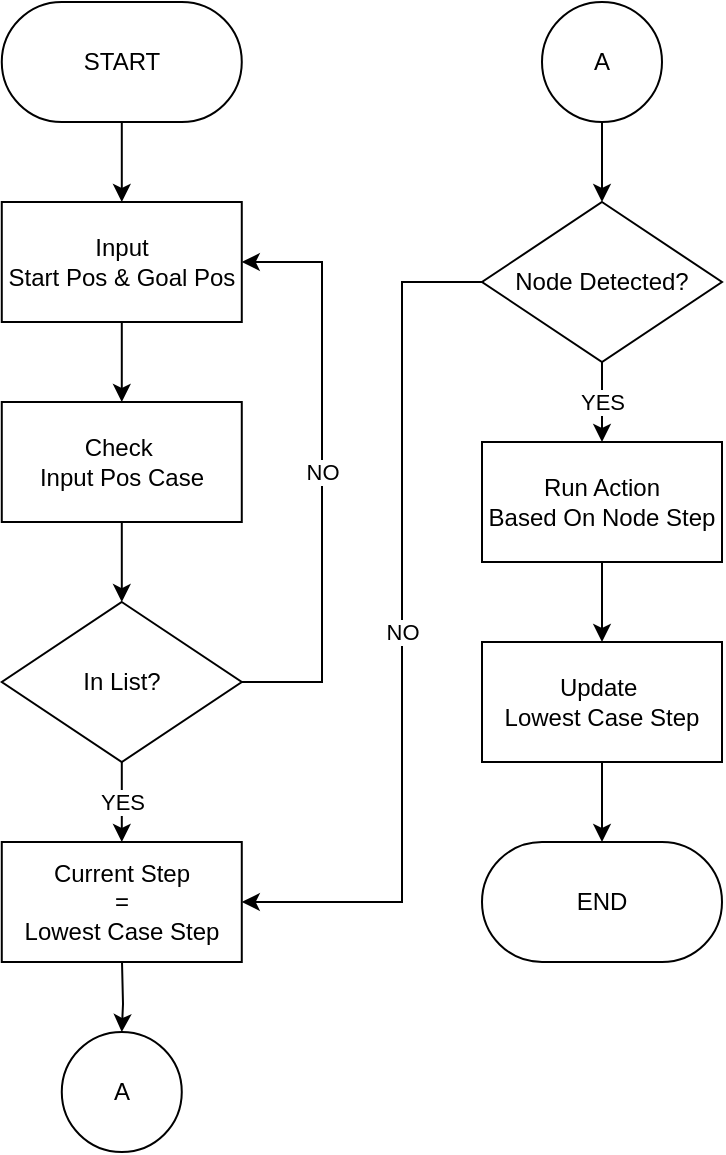 <mxfile version="24.5.3" type="device" pages="3">
  <diagram name="Pre-Defined" id="M_Dg_Hl4N40tTsCYzD3Z">
    <mxGraphModel dx="1050" dy="621" grid="1" gridSize="10" guides="1" tooltips="1" connect="1" arrows="1" fold="1" page="1" pageScale="1" pageWidth="827" pageHeight="1169" math="0" shadow="0">
      <root>
        <mxCell id="0" />
        <mxCell id="1" parent="0" />
        <mxCell id="yGsbC3HAZAz5ThFg-4j8-13" value="" style="edgeStyle=orthogonalEdgeStyle;rounded=0;orthogonalLoop=1;jettySize=auto;html=1;" parent="1" source="yGsbC3HAZAz5ThFg-4j8-1" target="yGsbC3HAZAz5ThFg-4j8-12" edge="1">
          <mxGeometry relative="1" as="geometry" />
        </mxCell>
        <mxCell id="yGsbC3HAZAz5ThFg-4j8-1" value="START" style="rounded=1;whiteSpace=wrap;html=1;arcSize=50;" parent="1" vertex="1">
          <mxGeometry x="59.89" y="40" width="120" height="60" as="geometry" />
        </mxCell>
        <mxCell id="yGsbC3HAZAz5ThFg-4j8-74" value="" style="edgeStyle=orthogonalEdgeStyle;rounded=0;orthogonalLoop=1;jettySize=auto;html=1;" parent="1" source="yGsbC3HAZAz5ThFg-4j8-12" edge="1">
          <mxGeometry relative="1" as="geometry">
            <mxPoint x="119.89" y="240" as="targetPoint" />
          </mxGeometry>
        </mxCell>
        <mxCell id="yGsbC3HAZAz5ThFg-4j8-12" value="&lt;div&gt;Input&lt;/div&gt;&lt;div&gt;Start Pos &amp;amp; Goal Pos&lt;/div&gt;" style="rounded=0;whiteSpace=wrap;html=1;" parent="1" vertex="1">
          <mxGeometry x="59.89" y="140" width="120" height="60" as="geometry" />
        </mxCell>
        <mxCell id="mcKPmb5OlfNPne75FtM5-3" value="" style="edgeStyle=orthogonalEdgeStyle;rounded=0;orthogonalLoop=1;jettySize=auto;html=1;" parent="1" source="mcKPmb5OlfNPne75FtM5-1" target="mcKPmb5OlfNPne75FtM5-2" edge="1">
          <mxGeometry relative="1" as="geometry" />
        </mxCell>
        <mxCell id="mcKPmb5OlfNPne75FtM5-1" value="Check&amp;nbsp;&lt;div&gt;Input Pos&amp;nbsp;&lt;span style=&quot;background-color: initial;&quot;&gt;Case&lt;/span&gt;&lt;/div&gt;" style="rounded=0;whiteSpace=wrap;html=1;" parent="1" vertex="1">
          <mxGeometry x="59.89" y="240" width="120" height="60" as="geometry" />
        </mxCell>
        <mxCell id="mcKPmb5OlfNPne75FtM5-4" style="edgeStyle=orthogonalEdgeStyle;rounded=0;orthogonalLoop=1;jettySize=auto;html=1;exitX=1;exitY=0.5;exitDx=0;exitDy=0;entryX=1;entryY=0.5;entryDx=0;entryDy=0;" parent="1" source="mcKPmb5OlfNPne75FtM5-2" target="yGsbC3HAZAz5ThFg-4j8-12" edge="1">
          <mxGeometry relative="1" as="geometry">
            <Array as="points">
              <mxPoint x="220" y="380" />
              <mxPoint x="220" y="170" />
            </Array>
          </mxGeometry>
        </mxCell>
        <mxCell id="mcKPmb5OlfNPne75FtM5-5" value="NO" style="edgeLabel;html=1;align=center;verticalAlign=middle;resizable=0;points=[];" parent="mcKPmb5OlfNPne75FtM5-4" vertex="1" connectable="0">
          <mxGeometry relative="1" as="geometry">
            <mxPoint as="offset" />
          </mxGeometry>
        </mxCell>
        <mxCell id="KMRg-9kwcJFbLdYACh29-2" value="" style="edgeStyle=orthogonalEdgeStyle;rounded=0;orthogonalLoop=1;jettySize=auto;html=1;" parent="1" source="mcKPmb5OlfNPne75FtM5-2" target="KMRg-9kwcJFbLdYACh29-1" edge="1">
          <mxGeometry relative="1" as="geometry" />
        </mxCell>
        <mxCell id="KMRg-9kwcJFbLdYACh29-3" value="YES" style="edgeLabel;html=1;align=center;verticalAlign=middle;resizable=0;points=[];" parent="KMRg-9kwcJFbLdYACh29-2" vertex="1" connectable="0">
          <mxGeometry relative="1" as="geometry">
            <mxPoint as="offset" />
          </mxGeometry>
        </mxCell>
        <mxCell id="mcKPmb5OlfNPne75FtM5-2" value="In List?" style="rhombus;whiteSpace=wrap;html=1;" parent="1" vertex="1">
          <mxGeometry x="59.89" y="340" width="120" height="80" as="geometry" />
        </mxCell>
        <mxCell id="KMRg-9kwcJFbLdYACh29-1" value="Current Step&lt;div&gt;=&lt;/div&gt;&lt;div&gt;Lowest Case Step&lt;/div&gt;" style="rounded=0;whiteSpace=wrap;html=1;" parent="1" vertex="1">
          <mxGeometry x="59.89" y="460" width="120" height="60" as="geometry" />
        </mxCell>
        <mxCell id="KMRg-9kwcJFbLdYACh29-7" value="" style="edgeStyle=orthogonalEdgeStyle;rounded=0;orthogonalLoop=1;jettySize=auto;html=1;" parent="1" source="KMRg-9kwcJFbLdYACh29-4" target="KMRg-9kwcJFbLdYACh29-6" edge="1">
          <mxGeometry relative="1" as="geometry" />
        </mxCell>
        <mxCell id="KMRg-9kwcJFbLdYACh29-12" value="YES" style="edgeLabel;html=1;align=center;verticalAlign=middle;resizable=0;points=[];" parent="KMRg-9kwcJFbLdYACh29-7" vertex="1" connectable="0">
          <mxGeometry relative="1" as="geometry">
            <mxPoint as="offset" />
          </mxGeometry>
        </mxCell>
        <mxCell id="SHKEwAtNZ25gQnIsJjFQ-5" style="edgeStyle=orthogonalEdgeStyle;rounded=0;orthogonalLoop=1;jettySize=auto;html=1;exitX=0;exitY=0.5;exitDx=0;exitDy=0;entryX=1;entryY=0.5;entryDx=0;entryDy=0;" parent="1" source="KMRg-9kwcJFbLdYACh29-4" target="KMRg-9kwcJFbLdYACh29-1" edge="1">
          <mxGeometry relative="1" as="geometry">
            <Array as="points">
              <mxPoint x="260" y="180" />
              <mxPoint x="260" y="490" />
            </Array>
          </mxGeometry>
        </mxCell>
        <mxCell id="SHKEwAtNZ25gQnIsJjFQ-6" value="NO" style="edgeLabel;html=1;align=center;verticalAlign=middle;resizable=0;points=[];" parent="SHKEwAtNZ25gQnIsJjFQ-5" vertex="1" connectable="0">
          <mxGeometry relative="1" as="geometry">
            <mxPoint as="offset" />
          </mxGeometry>
        </mxCell>
        <mxCell id="KMRg-9kwcJFbLdYACh29-4" value="Node Detected?" style="rhombus;whiteSpace=wrap;html=1;" parent="1" vertex="1">
          <mxGeometry x="300" y="140" width="120" height="80" as="geometry" />
        </mxCell>
        <mxCell id="KMRg-9kwcJFbLdYACh29-14" value="" style="edgeStyle=orthogonalEdgeStyle;rounded=0;orthogonalLoop=1;jettySize=auto;html=1;" parent="1" source="KMRg-9kwcJFbLdYACh29-6" target="KMRg-9kwcJFbLdYACh29-13" edge="1">
          <mxGeometry relative="1" as="geometry" />
        </mxCell>
        <mxCell id="KMRg-9kwcJFbLdYACh29-6" value="Run Action&lt;div&gt;Based On Node Step&lt;/div&gt;" style="rounded=0;whiteSpace=wrap;html=1;" parent="1" vertex="1">
          <mxGeometry x="300" y="260" width="120" height="60" as="geometry" />
        </mxCell>
        <mxCell id="KMRg-9kwcJFbLdYACh29-8" value="END" style="rounded=1;whiteSpace=wrap;html=1;arcSize=50;" parent="1" vertex="1">
          <mxGeometry x="300" y="460" width="120" height="60" as="geometry" />
        </mxCell>
        <mxCell id="KMRg-9kwcJFbLdYACh29-15" value="" style="edgeStyle=orthogonalEdgeStyle;rounded=0;orthogonalLoop=1;jettySize=auto;html=1;" parent="1" source="KMRg-9kwcJFbLdYACh29-13" target="KMRg-9kwcJFbLdYACh29-8" edge="1">
          <mxGeometry relative="1" as="geometry" />
        </mxCell>
        <mxCell id="KMRg-9kwcJFbLdYACh29-13" value="Update&amp;nbsp;&lt;div&gt;Lowest Case Step&lt;/div&gt;" style="rounded=0;whiteSpace=wrap;html=1;" parent="1" vertex="1">
          <mxGeometry x="300" y="360" width="120" height="60" as="geometry" />
        </mxCell>
        <mxCell id="SHKEwAtNZ25gQnIsJjFQ-4" value="" style="edgeStyle=orthogonalEdgeStyle;rounded=0;orthogonalLoop=1;jettySize=auto;html=1;" parent="1" source="SHKEwAtNZ25gQnIsJjFQ-3" target="KMRg-9kwcJFbLdYACh29-4" edge="1">
          <mxGeometry relative="1" as="geometry" />
        </mxCell>
        <mxCell id="SHKEwAtNZ25gQnIsJjFQ-3" value="A" style="ellipse;whiteSpace=wrap;html=1;aspect=fixed;" parent="1" vertex="1">
          <mxGeometry x="330" y="40" width="60" height="60" as="geometry" />
        </mxCell>
        <mxCell id="K0Nfz62r7lxUL9WkLojA-1" value="" style="edgeStyle=orthogonalEdgeStyle;rounded=0;orthogonalLoop=1;jettySize=auto;html=1;" edge="1" parent="1" target="K0Nfz62r7lxUL9WkLojA-2">
          <mxGeometry relative="1" as="geometry">
            <mxPoint x="120" y="520" as="sourcePoint" />
          </mxGeometry>
        </mxCell>
        <mxCell id="K0Nfz62r7lxUL9WkLojA-2" value="A" style="ellipse;whiteSpace=wrap;html=1;aspect=fixed;" vertex="1" parent="1">
          <mxGeometry x="89.89" y="555" width="60" height="60" as="geometry" />
        </mxCell>
      </root>
    </mxGraphModel>
  </diagram>
  <diagram id="IhWzG82RIrBp1Hgf_Ff1" name="A-Star">
    <mxGraphModel dx="1615" dy="955" grid="1" gridSize="10" guides="1" tooltips="1" connect="1" arrows="1" fold="1" page="1" pageScale="1" pageWidth="827" pageHeight="1169" math="0" shadow="0">
      <root>
        <mxCell id="0" />
        <mxCell id="1" parent="0" />
        <mxCell id="gPKu4K0AsjVyodWeJ9hG-2" value="" style="edgeStyle=orthogonalEdgeStyle;rounded=0;orthogonalLoop=1;jettySize=auto;html=1;" parent="1" source="G1gPuIpmcnZ2OMcCnhgF-1" target="G1gPuIpmcnZ2OMcCnhgF-3" edge="1">
          <mxGeometry relative="1" as="geometry" />
        </mxCell>
        <mxCell id="G1gPuIpmcnZ2OMcCnhgF-1" value="START" style="rounded=1;whiteSpace=wrap;html=1;arcSize=50;" parent="1" vertex="1">
          <mxGeometry x="40" y="40" width="120" height="60" as="geometry" />
        </mxCell>
        <mxCell id="i7jJ2a15KPPNlSAv9nUm-30" value="" style="edgeStyle=orthogonalEdgeStyle;rounded=0;orthogonalLoop=1;jettySize=auto;html=1;" parent="1" source="G1gPuIpmcnZ2OMcCnhgF-3" target="i7jJ2a15KPPNlSAv9nUm-29" edge="1">
          <mxGeometry relative="1" as="geometry" />
        </mxCell>
        <mxCell id="G1gPuIpmcnZ2OMcCnhgF-3" value="Read Input Pos &amp;amp; Goal Pos" style="rounded=0;whiteSpace=wrap;html=1;" parent="1" vertex="1">
          <mxGeometry x="40" y="140" width="120" height="60" as="geometry" />
        </mxCell>
        <mxCell id="gPKu4K0AsjVyodWeJ9hG-6" value="" style="edgeStyle=orthogonalEdgeStyle;rounded=0;orthogonalLoop=1;jettySize=auto;html=1;" parent="1" source="gPKu4K0AsjVyodWeJ9hG-1" target="gPKu4K0AsjVyodWeJ9hG-5" edge="1">
          <mxGeometry relative="1" as="geometry" />
        </mxCell>
        <mxCell id="gPKu4K0AsjVyodWeJ9hG-1" value="Check Current Cell&lt;div&gt;Neighbors&lt;/div&gt;" style="rounded=0;whiteSpace=wrap;html=1;" parent="1" vertex="1">
          <mxGeometry x="300" y="140" width="120" height="60" as="geometry" />
        </mxCell>
        <mxCell id="gPKu4K0AsjVyodWeJ9hG-12" value="" style="edgeStyle=orthogonalEdgeStyle;rounded=0;orthogonalLoop=1;jettySize=auto;html=1;" parent="1" source="gPKu4K0AsjVyodWeJ9hG-5" target="gPKu4K0AsjVyodWeJ9hG-10" edge="1">
          <mxGeometry relative="1" as="geometry" />
        </mxCell>
        <mxCell id="i7jJ2a15KPPNlSAv9nUm-3" value="YES" style="edgeLabel;html=1;align=center;verticalAlign=middle;resizable=0;points=[];" parent="gPKu4K0AsjVyodWeJ9hG-12" vertex="1" connectable="0">
          <mxGeometry relative="1" as="geometry">
            <mxPoint y="-4" as="offset" />
          </mxGeometry>
        </mxCell>
        <mxCell id="i7jJ2a15KPPNlSAv9nUm-1" style="edgeStyle=orthogonalEdgeStyle;rounded=0;orthogonalLoop=1;jettySize=auto;html=1;exitX=1;exitY=0.5;exitDx=0;exitDy=0;entryX=0;entryY=0.5;entryDx=0;entryDy=0;" parent="1" source="gPKu4K0AsjVyodWeJ9hG-5" target="gPKu4K0AsjVyodWeJ9hG-18" edge="1">
          <mxGeometry relative="1" as="geometry" />
        </mxCell>
        <mxCell id="i7jJ2a15KPPNlSAv9nUm-2" value="NO" style="edgeLabel;html=1;align=center;verticalAlign=middle;resizable=0;points=[];" parent="i7jJ2a15KPPNlSAv9nUm-1" vertex="1" connectable="0">
          <mxGeometry relative="1" as="geometry">
            <mxPoint as="offset" />
          </mxGeometry>
        </mxCell>
        <mxCell id="gPKu4K0AsjVyodWeJ9hG-5" value="Free Cells?" style="rhombus;whiteSpace=wrap;html=1;" parent="1" vertex="1">
          <mxGeometry x="300" y="240" width="120" height="80" as="geometry" />
        </mxCell>
        <mxCell id="gPKu4K0AsjVyodWeJ9hG-16" value="" style="edgeStyle=orthogonalEdgeStyle;rounded=0;orthogonalLoop=1;jettySize=auto;html=1;" parent="1" source="gPKu4K0AsjVyodWeJ9hG-10" target="gPKu4K0AsjVyodWeJ9hG-15" edge="1">
          <mxGeometry relative="1" as="geometry" />
        </mxCell>
        <mxCell id="gPKu4K0AsjVyodWeJ9hG-10" value="Check Gs" style="rounded=0;whiteSpace=wrap;html=1;" parent="1" vertex="1">
          <mxGeometry x="300" y="360" width="120" height="60" as="geometry" />
        </mxCell>
        <mxCell id="i7jJ2a15KPPNlSAv9nUm-5" style="edgeStyle=orthogonalEdgeStyle;rounded=0;orthogonalLoop=1;jettySize=auto;html=1;exitX=1;exitY=0.5;exitDx=0;exitDy=0;entryX=0.5;entryY=1;entryDx=0;entryDy=0;" parent="1" source="gPKu4K0AsjVyodWeJ9hG-15" target="gPKu4K0AsjVyodWeJ9hG-18" edge="1">
          <mxGeometry relative="1" as="geometry" />
        </mxCell>
        <mxCell id="i7jJ2a15KPPNlSAv9nUm-6" value="NO" style="edgeLabel;html=1;align=center;verticalAlign=middle;resizable=0;points=[];" parent="i7jJ2a15KPPNlSAv9nUm-5" vertex="1" connectable="0">
          <mxGeometry relative="1" as="geometry">
            <mxPoint as="offset" />
          </mxGeometry>
        </mxCell>
        <mxCell id="i7jJ2a15KPPNlSAv9nUm-58" value="" style="edgeStyle=orthogonalEdgeStyle;rounded=0;orthogonalLoop=1;jettySize=auto;html=1;" parent="1" source="gPKu4K0AsjVyodWeJ9hG-15" target="i7jJ2a15KPPNlSAv9nUm-36" edge="1">
          <mxGeometry relative="1" as="geometry" />
        </mxCell>
        <mxCell id="gPKu4K0AsjVyodWeJ9hG-15" value="Current Gs &amp;lt;&lt;div&gt;Neighbor Gs?&lt;/div&gt;" style="rhombus;whiteSpace=wrap;html=1;" parent="1" vertex="1">
          <mxGeometry x="300" y="460" width="120" height="80" as="geometry" />
        </mxCell>
        <mxCell id="gPKu4K0AsjVyodWeJ9hG-20" style="edgeStyle=orthogonalEdgeStyle;rounded=0;orthogonalLoop=1;jettySize=auto;html=1;exitX=0.5;exitY=0;exitDx=0;exitDy=0;entryX=1;entryY=0.5;entryDx=0;entryDy=0;" parent="1" source="gPKu4K0AsjVyodWeJ9hG-18" target="gPKu4K0AsjVyodWeJ9hG-1" edge="1">
          <mxGeometry relative="1" as="geometry" />
        </mxCell>
        <mxCell id="gPKu4K0AsjVyodWeJ9hG-18" value="Skip To Next Neighbors Cells" style="rounded=0;whiteSpace=wrap;html=1;" parent="1" vertex="1">
          <mxGeometry x="460" y="250" width="120" height="60" as="geometry" />
        </mxCell>
        <mxCell id="i7jJ2a15KPPNlSAv9nUm-28" value="A" style="ellipse;whiteSpace=wrap;html=1;aspect=fixed;" parent="1" vertex="1">
          <mxGeometry x="70" y="870" width="60" height="60" as="geometry" />
        </mxCell>
        <mxCell id="i7jJ2a15KPPNlSAv9nUm-33" value="" style="edgeStyle=orthogonalEdgeStyle;rounded=0;orthogonalLoop=1;jettySize=auto;html=1;" parent="1" source="i7jJ2a15KPPNlSAv9nUm-29" target="i7jJ2a15KPPNlSAv9nUm-32" edge="1">
          <mxGeometry relative="1" as="geometry" />
        </mxCell>
        <mxCell id="i7jJ2a15KPPNlSAv9nUm-29" value="Set All Cells Gs To Infinity" style="rounded=0;whiteSpace=wrap;html=1;" parent="1" vertex="1">
          <mxGeometry x="40" y="240" width="120" height="60" as="geometry" />
        </mxCell>
        <mxCell id="i7jJ2a15KPPNlSAv9nUm-42" value="" style="edgeStyle=orthogonalEdgeStyle;rounded=0;orthogonalLoop=1;jettySize=auto;html=1;" parent="1" source="i7jJ2a15KPPNlSAv9nUm-32" target="i7jJ2a15KPPNlSAv9nUm-41" edge="1">
          <mxGeometry relative="1" as="geometry" />
        </mxCell>
        <mxCell id="i7jJ2a15KPPNlSAv9nUm-32" value="Set Start Point Gs&lt;div&gt;To Zero&lt;/div&gt;" style="rounded=0;whiteSpace=wrap;html=1;" parent="1" vertex="1">
          <mxGeometry x="40" y="350" width="120" height="60" as="geometry" />
        </mxCell>
        <mxCell id="i7jJ2a15KPPNlSAv9nUm-35" value="" style="edgeStyle=orthogonalEdgeStyle;rounded=0;orthogonalLoop=1;jettySize=auto;html=1;" parent="1" source="i7jJ2a15KPPNlSAv9nUm-36" edge="1">
          <mxGeometry relative="1" as="geometry">
            <mxPoint x="360" y="680" as="targetPoint" />
          </mxGeometry>
        </mxCell>
        <mxCell id="i7jJ2a15KPPNlSAv9nUm-36" value="Update Neigbor Gs" style="rounded=0;whiteSpace=wrap;html=1;" parent="1" vertex="1">
          <mxGeometry x="300" y="580" width="120" height="60" as="geometry" />
        </mxCell>
        <mxCell id="i7jJ2a15KPPNlSAv9nUm-47" value="" style="edgeStyle=orthogonalEdgeStyle;rounded=0;orthogonalLoop=1;jettySize=auto;html=1;" parent="1" source="i7jJ2a15KPPNlSAv9nUm-39" target="i7jJ2a15KPPNlSAv9nUm-45" edge="1">
          <mxGeometry relative="1" as="geometry" />
        </mxCell>
        <mxCell id="i7jJ2a15KPPNlSAv9nUm-39" value="Open Closed Set&lt;div&gt;With Lowest Fs&lt;/div&gt;" style="rounded=0;whiteSpace=wrap;html=1;" parent="1" vertex="1">
          <mxGeometry x="40" y="550" width="120" height="60" as="geometry" />
        </mxCell>
        <mxCell id="i7jJ2a15KPPNlSAv9nUm-43" value="" style="edgeStyle=orthogonalEdgeStyle;rounded=0;orthogonalLoop=1;jettySize=auto;html=1;" parent="1" source="i7jJ2a15KPPNlSAv9nUm-41" target="i7jJ2a15KPPNlSAv9nUm-39" edge="1">
          <mxGeometry relative="1" as="geometry" />
        </mxCell>
        <mxCell id="i7jJ2a15KPPNlSAv9nUm-41" value="Add Start Point&lt;div&gt;To Open Set&lt;/div&gt;" style="rounded=0;whiteSpace=wrap;html=1;" parent="1" vertex="1">
          <mxGeometry x="40" y="450" width="120" height="60" as="geometry" />
        </mxCell>
        <mxCell id="i7jJ2a15KPPNlSAv9nUm-54" value="" style="edgeStyle=orthogonalEdgeStyle;rounded=0;orthogonalLoop=1;jettySize=auto;html=1;" parent="1" source="i7jJ2a15KPPNlSAv9nUm-45" target="i7jJ2a15KPPNlSAv9nUm-53" edge="1">
          <mxGeometry relative="1" as="geometry" />
        </mxCell>
        <mxCell id="i7jJ2a15KPPNlSAv9nUm-45" value="Set As&amp;nbsp;&lt;div&gt;Current Cell&lt;/div&gt;" style="rounded=0;whiteSpace=wrap;html=1;" parent="1" vertex="1">
          <mxGeometry x="40" y="650" width="120" height="60" as="geometry" />
        </mxCell>
        <mxCell id="i7jJ2a15KPPNlSAv9nUm-51" value="" style="edgeStyle=orthogonalEdgeStyle;rounded=0;orthogonalLoop=1;jettySize=auto;html=1;" parent="1" source="i7jJ2a15KPPNlSAv9nUm-50" target="gPKu4K0AsjVyodWeJ9hG-1" edge="1">
          <mxGeometry relative="1" as="geometry" />
        </mxCell>
        <mxCell id="i7jJ2a15KPPNlSAv9nUm-50" value="A" style="ellipse;whiteSpace=wrap;html=1;aspect=fixed;" parent="1" vertex="1">
          <mxGeometry x="330" y="40" width="60" height="60" as="geometry" />
        </mxCell>
        <mxCell id="i7jJ2a15KPPNlSAv9nUm-55" value="" style="edgeStyle=orthogonalEdgeStyle;rounded=0;orthogonalLoop=1;jettySize=auto;html=1;" parent="1" source="i7jJ2a15KPPNlSAv9nUm-53" target="i7jJ2a15KPPNlSAv9nUm-28" edge="1">
          <mxGeometry relative="1" as="geometry" />
        </mxCell>
        <mxCell id="A-9DJD1xLJJLnEZiNDG8-1" value="NO" style="edgeLabel;html=1;align=center;verticalAlign=middle;resizable=0;points=[];" vertex="1" connectable="0" parent="i7jJ2a15KPPNlSAv9nUm-55">
          <mxGeometry x="-0.078" relative="1" as="geometry">
            <mxPoint as="offset" />
          </mxGeometry>
        </mxCell>
        <mxCell id="i7jJ2a15KPPNlSAv9nUm-65" value="" style="edgeStyle=orthogonalEdgeStyle;rounded=0;orthogonalLoop=1;jettySize=auto;html=1;" parent="1" source="i7jJ2a15KPPNlSAv9nUm-53" target="i7jJ2a15KPPNlSAv9nUm-64" edge="1">
          <mxGeometry relative="1" as="geometry" />
        </mxCell>
        <mxCell id="-1d7n78wnFEdy8fRoEyq-19" value="YES" style="edgeLabel;html=1;align=center;verticalAlign=middle;resizable=0;points=[];" vertex="1" connectable="0" parent="i7jJ2a15KPPNlSAv9nUm-65">
          <mxGeometry relative="1" as="geometry">
            <mxPoint x="-3" as="offset" />
          </mxGeometry>
        </mxCell>
        <mxCell id="i7jJ2a15KPPNlSAv9nUm-53" value="Goal&lt;div&gt;Reached?&lt;/div&gt;" style="rhombus;whiteSpace=wrap;html=1;" parent="1" vertex="1">
          <mxGeometry x="40" y="750" width="120" height="80" as="geometry" />
        </mxCell>
        <mxCell id="i7jJ2a15KPPNlSAv9nUm-57" value="" style="edgeStyle=orthogonalEdgeStyle;rounded=0;orthogonalLoop=1;jettySize=auto;html=1;" parent="1" source="i7jJ2a15KPPNlSAv9nUm-56" target="i7jJ2a15KPPNlSAv9nUm-39" edge="1">
          <mxGeometry relative="1" as="geometry" />
        </mxCell>
        <mxCell id="i7jJ2a15KPPNlSAv9nUm-56" value="C" style="ellipse;whiteSpace=wrap;html=1;aspect=fixed;" parent="1" vertex="1">
          <mxGeometry x="200" y="550" width="60" height="60" as="geometry" />
        </mxCell>
        <mxCell id="i7jJ2a15KPPNlSAv9nUm-64" value="B" style="ellipse;whiteSpace=wrap;html=1;aspect=fixed;" parent="1" vertex="1">
          <mxGeometry x="200" y="760" width="60" height="60" as="geometry" />
        </mxCell>
        <mxCell id="i7jJ2a15KPPNlSAv9nUm-67" value="" style="edgeStyle=orthogonalEdgeStyle;rounded=0;orthogonalLoop=1;jettySize=auto;html=1;" parent="1" source="i7jJ2a15KPPNlSAv9nUm-66" edge="1">
          <mxGeometry relative="1" as="geometry">
            <mxPoint x="680" y="140" as="targetPoint" />
          </mxGeometry>
        </mxCell>
        <mxCell id="i7jJ2a15KPPNlSAv9nUm-66" value="B" style="ellipse;whiteSpace=wrap;html=1;aspect=fixed;" parent="1" vertex="1">
          <mxGeometry x="650" y="40" width="60" height="60" as="geometry" />
        </mxCell>
        <mxCell id="-1d7n78wnFEdy8fRoEyq-1" value="C" style="ellipse;whiteSpace=wrap;html=1;aspect=fixed;" vertex="1" parent="1">
          <mxGeometry x="330" y="680" width="60" height="60" as="geometry" />
        </mxCell>
        <mxCell id="-1d7n78wnFEdy8fRoEyq-2" value="" style="edgeStyle=orthogonalEdgeStyle;rounded=0;orthogonalLoop=1;jettySize=auto;html=1;" edge="1" parent="1" source="-1d7n78wnFEdy8fRoEyq-3" target="-1d7n78wnFEdy8fRoEyq-5">
          <mxGeometry relative="1" as="geometry" />
        </mxCell>
        <mxCell id="-1d7n78wnFEdy8fRoEyq-3" value="Add Fs And Neighbor Pos To Open Set" style="rounded=0;whiteSpace=wrap;html=1;" vertex="1" parent="1">
          <mxGeometry x="620" y="240" width="120" height="60" as="geometry" />
        </mxCell>
        <mxCell id="-1d7n78wnFEdy8fRoEyq-4" value="" style="edgeStyle=orthogonalEdgeStyle;rounded=0;orthogonalLoop=1;jettySize=auto;html=1;" edge="1" parent="1" source="-1d7n78wnFEdy8fRoEyq-5">
          <mxGeometry relative="1" as="geometry">
            <mxPoint x="680" y="440" as="targetPoint" />
          </mxGeometry>
        </mxCell>
        <mxCell id="-1d7n78wnFEdy8fRoEyq-5" value="Record Path" style="rounded=0;whiteSpace=wrap;html=1;" vertex="1" parent="1">
          <mxGeometry x="620" y="340" width="120" height="60" as="geometry" />
        </mxCell>
        <mxCell id="-1d7n78wnFEdy8fRoEyq-6" value="" style="edgeStyle=orthogonalEdgeStyle;rounded=0;orthogonalLoop=1;jettySize=auto;html=1;" edge="1" parent="1" source="-1d7n78wnFEdy8fRoEyq-7" target="-1d7n78wnFEdy8fRoEyq-9">
          <mxGeometry relative="1" as="geometry" />
        </mxCell>
        <mxCell id="-1d7n78wnFEdy8fRoEyq-7" value="Reconstruct Path" style="rounded=0;whiteSpace=wrap;html=1;" vertex="1" parent="1">
          <mxGeometry x="620" y="440" width="120" height="60" as="geometry" />
        </mxCell>
        <mxCell id="-1d7n78wnFEdy8fRoEyq-8" value="" style="edgeStyle=orthogonalEdgeStyle;rounded=0;orthogonalLoop=1;jettySize=auto;html=1;" edge="1" parent="1" source="-1d7n78wnFEdy8fRoEyq-9" target="-1d7n78wnFEdy8fRoEyq-10">
          <mxGeometry relative="1" as="geometry" />
        </mxCell>
        <mxCell id="-1d7n78wnFEdy8fRoEyq-9" value="Reconstruct&lt;div&gt;Direction&lt;/div&gt;" style="rounded=0;whiteSpace=wrap;html=1;" vertex="1" parent="1">
          <mxGeometry x="620" y="540" width="120" height="60" as="geometry" />
        </mxCell>
        <mxCell id="-1d7n78wnFEdy8fRoEyq-10" value="END" style="rounded=1;whiteSpace=wrap;html=1;arcSize=50;" vertex="1" parent="1">
          <mxGeometry x="620" y="640" width="120" height="60" as="geometry" />
        </mxCell>
        <mxCell id="-1d7n78wnFEdy8fRoEyq-14" value="" style="edgeStyle=orthogonalEdgeStyle;rounded=0;orthogonalLoop=1;jettySize=auto;html=1;" edge="1" parent="1" source="-1d7n78wnFEdy8fRoEyq-15">
          <mxGeometry relative="1" as="geometry">
            <mxPoint x="680" y="240" as="targetPoint" />
          </mxGeometry>
        </mxCell>
        <mxCell id="-1d7n78wnFEdy8fRoEyq-15" value="Calculated Fs" style="rounded=0;whiteSpace=wrap;html=1;" vertex="1" parent="1">
          <mxGeometry x="620" y="140" width="120" height="60" as="geometry" />
        </mxCell>
      </root>
    </mxGraphModel>
  </diagram>
  <diagram id="Lh9NnBtKbDWraLEbMb_f" name="A-Star Navigation">
    <mxGraphModel dx="1500" dy="887" grid="1" gridSize="10" guides="1" tooltips="1" connect="1" arrows="1" fold="1" page="1" pageScale="1" pageWidth="827" pageHeight="1169" math="0" shadow="0">
      <root>
        <mxCell id="0" />
        <mxCell id="1" parent="0" />
      </root>
    </mxGraphModel>
  </diagram>
</mxfile>
